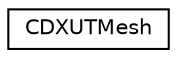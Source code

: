 digraph G
{
  edge [fontname="Helvetica",fontsize="10",labelfontname="Helvetica",labelfontsize="10"];
  node [fontname="Helvetica",fontsize="10",shape=record];
  rankdir="LR";
  Node1 [label="CDXUTMesh",height=0.2,width=0.4,color="black", fillcolor="white", style="filled",URL="$class_c_d_x_u_t_mesh.html"];
}
